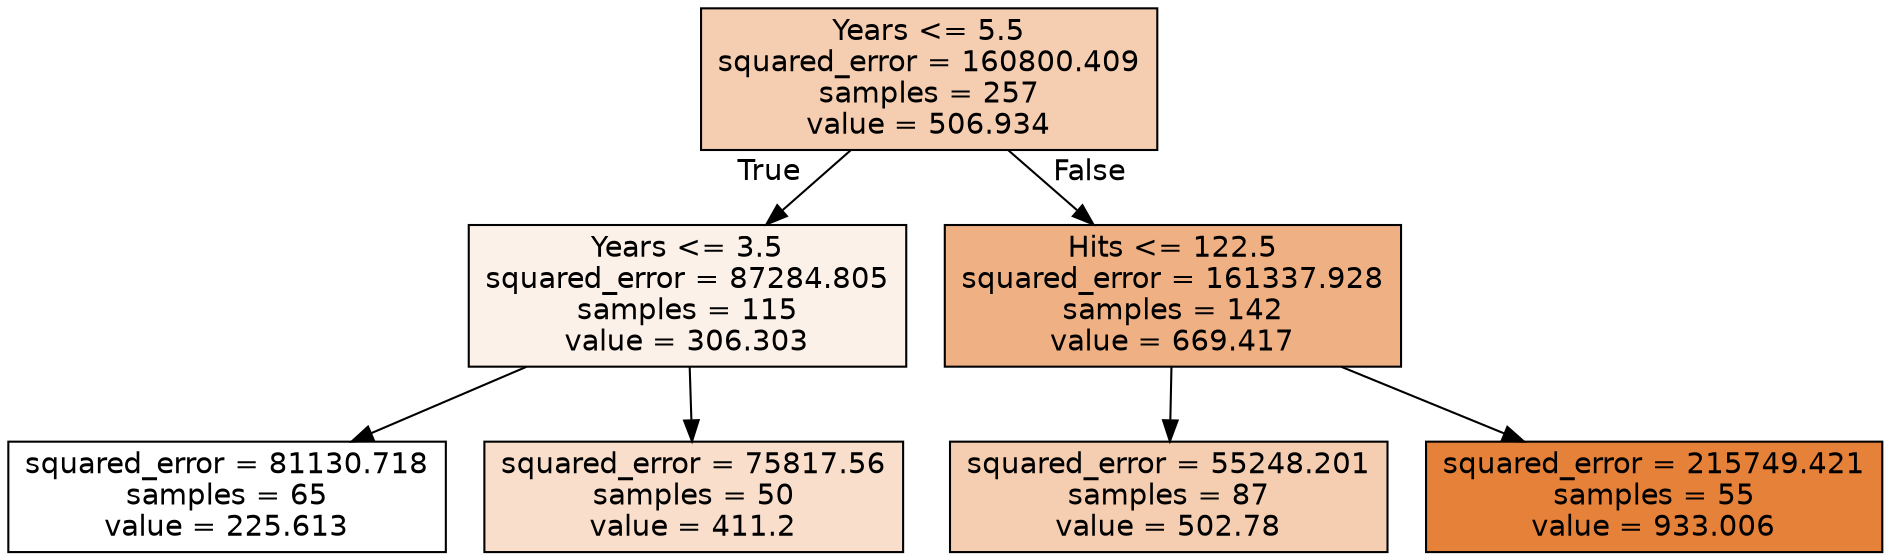 digraph Tree {
node [shape=box, style="filled", color="black", fontname="helvetica"] ;
edge [fontname="helvetica"] ;
0 [label="Years <= 5.5\nsquared_error = 160800.409\nsamples = 257\nvalue = 506.934", fillcolor="#f5cdb0"] ;
1 [label="Years <= 3.5\nsquared_error = 87284.805\nsamples = 115\nvalue = 306.303", fillcolor="#fcf1e8"] ;
0 -> 1 [labeldistance=2.5, labelangle=45, headlabel="True"] ;
2 [label="squared_error = 81130.718\nsamples = 65\nvalue = 225.613", fillcolor="#ffffff"] ;
1 -> 2 ;
3 [label="squared_error = 75817.56\nsamples = 50\nvalue = 411.2", fillcolor="#f8decb"] ;
1 -> 3 ;
4 [label="Hits <= 122.5\nsquared_error = 161337.928\nsamples = 142\nvalue = 669.417", fillcolor="#efb083"] ;
0 -> 4 [labeldistance=2.5, labelangle=-45, headlabel="False"] ;
5 [label="squared_error = 55248.201\nsamples = 87\nvalue = 502.78", fillcolor="#f5ceb1"] ;
4 -> 5 ;
6 [label="squared_error = 215749.421\nsamples = 55\nvalue = 933.006", fillcolor="#e58139"] ;
4 -> 6 ;
}